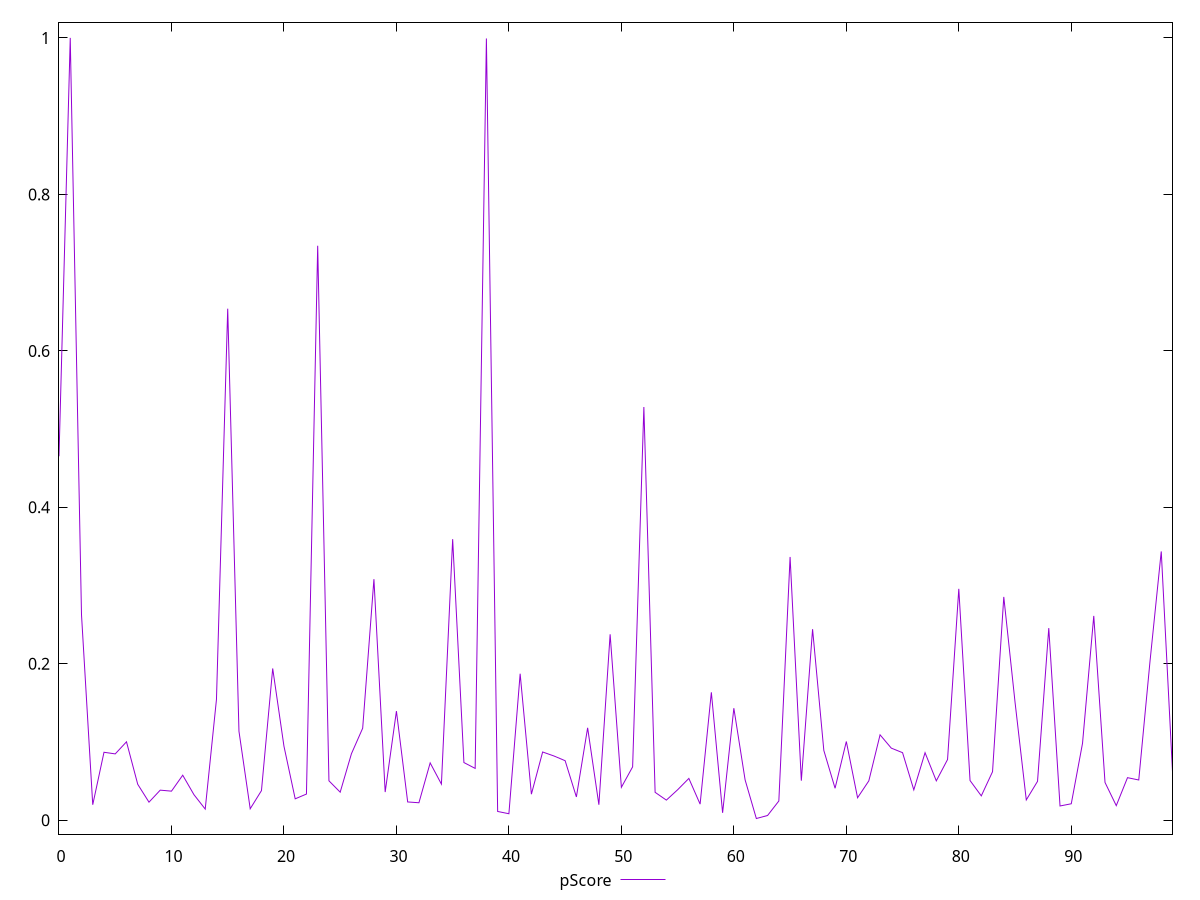 reset

$pScore <<EOF
0 0.46532934780130664
1 0.9999927326183613
2 0.2628153108498874
3 0.019944897619817714
4 0.0870120569518566
5 0.08492652691394176
6 0.10038083821640037
7 0.046084290332035205
8 0.02323009261854969
9 0.03858944886918547
10 0.03731239843160017
11 0.05768228575946033
12 0.0327660621669672
13 0.01440548082068488
14 0.1545350579005027
15 0.6539191248080709
16 0.11382845871858327
17 0.014792822903527403
18 0.037988625138038856
19 0.19409681385468736
20 0.09476626213668082
21 0.027498417718171242
22 0.03360643017083098
23 0.7343605512073788
24 0.05052588322108892
25 0.03600190041784995
26 0.08512440326621201
27 0.11773848437049006
28 0.3082293781981231
29 0.03615389837984806
30 0.13961871677703042
31 0.023508447794110265
32 0.022477701329521427
33 0.07342049781102566
34 0.04632846326266837
35 0.3593344321131899
36 0.07386817574536264
37 0.06639239912125566
38 0.999275410250154
39 0.01136479909580379
40 0.008436341570869699
41 0.18736722188089067
42 0.033421664165523834
43 0.08735587673274497
44 0.08228600312390094
45 0.07622060793328028
46 0.029909283722993396
47 0.11827667779267897
48 0.01995008754325156
49 0.23775346010279053
50 0.042213513459150476
51 0.06835347595116015
52 0.528256827983777
53 0.03580070359157467
54 0.025859188434814495
55 0.039058191499934
56 0.05357863620606651
57 0.020729512966645713
58 0.163609186586133
59 0.009591437490096666
60 0.1433393127193563
61 0.051763133847052334
62 0.002332272957049686
63 0.006230787559898143
64 0.024733890688404203
65 0.3366185361063868
66 0.05070208011280408
67 0.24429670924429936
68 0.08933654827252491
69 0.0410206278069582
70 0.1007945571466114
71 0.02886737039661269
72 0.05045629149397557
73 0.10928613238799845
74 0.09227510512787596
75 0.08649011059933859
76 0.03894348900320782
77 0.08644884895571975
78 0.050469346718879204
79 0.07773980314031398
80 0.29584625234155537
81 0.05087917466756814
82 0.03128595350900565
83 0.06214347447513169
84 0.28553052519141253
85 0.15106051129028386
86 0.026100462564682902
87 0.049851884732122376
88 0.24565467232368665
89 0.018353847956838698
90 0.02118392819323106
91 0.09840922124928564
92 0.2612828256884858
93 0.048419761570836994
94 0.018800418314710132
95 0.05454613014696791
96 0.051569625325295576
97 0.2031214043153391
98 0.3436870278407605
99 0.062290096748834234
EOF

set key outside below
set xrange [0:99]
set yrange [-0.017620936236176547:1.0199459418115875]
set trange [-0.017620936236176547:1.0199459418115875]
set terminal svg size 640, 500 enhanced background rgb 'white'
set output "report/report_00029_2021-02-24T13-36-40.390Z/total-blocking-time/samples/music/pScore/values.svg"

plot $pScore title "pScore" with line

reset

